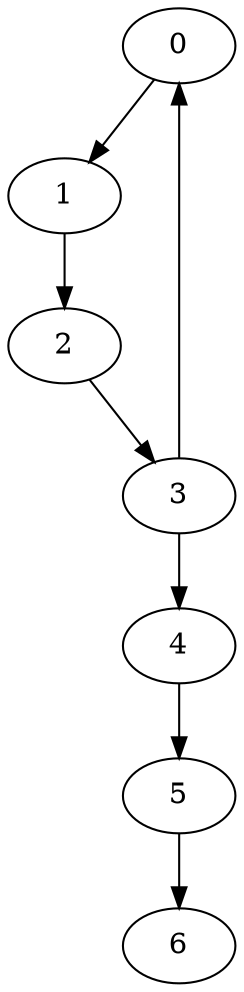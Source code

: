 digraph Germany {
	0;
	1;
	2;
	3;
	4;
	5;
	6;

	0 -> 1 [village=Berlin; name=Valley_Road; heightLimit=3; weight=10; primaryType=mainStreet; secondaryType=none;];
	1 -> 2 [village=Berlin; name=Linden_Avenue; heightLimit=3; weight=10; primaryType=mainStreet; secondaryType=none;];
	2 -> 3 [village=Berlin; name=Beech_Way; heightLimit=3; weight=10; primaryType=sideStreet; secondaryType=none;];
	3 -> 0 [village=Berlin; name=Rose_Street; heightLimit=3; weight=20; primaryType=mainStreet; secondaryType=none;];

	4 -> 5 [village=Munich; name=Teak_Grove; heightLimit=3; weight=10; primaryType=mainStreet; secondaryType=none;];
	5 -> 6 [village=Munich; name=Harbor_Street; heightLimit=3; weight=40; primaryType=mainStreet; secondaryType=tunnel;];

	3 -> 4 [village=Germany; name=Maple_Way; heightLimit=3; weight=10; primaryType=countyRoad; secondaryType=none;];
}